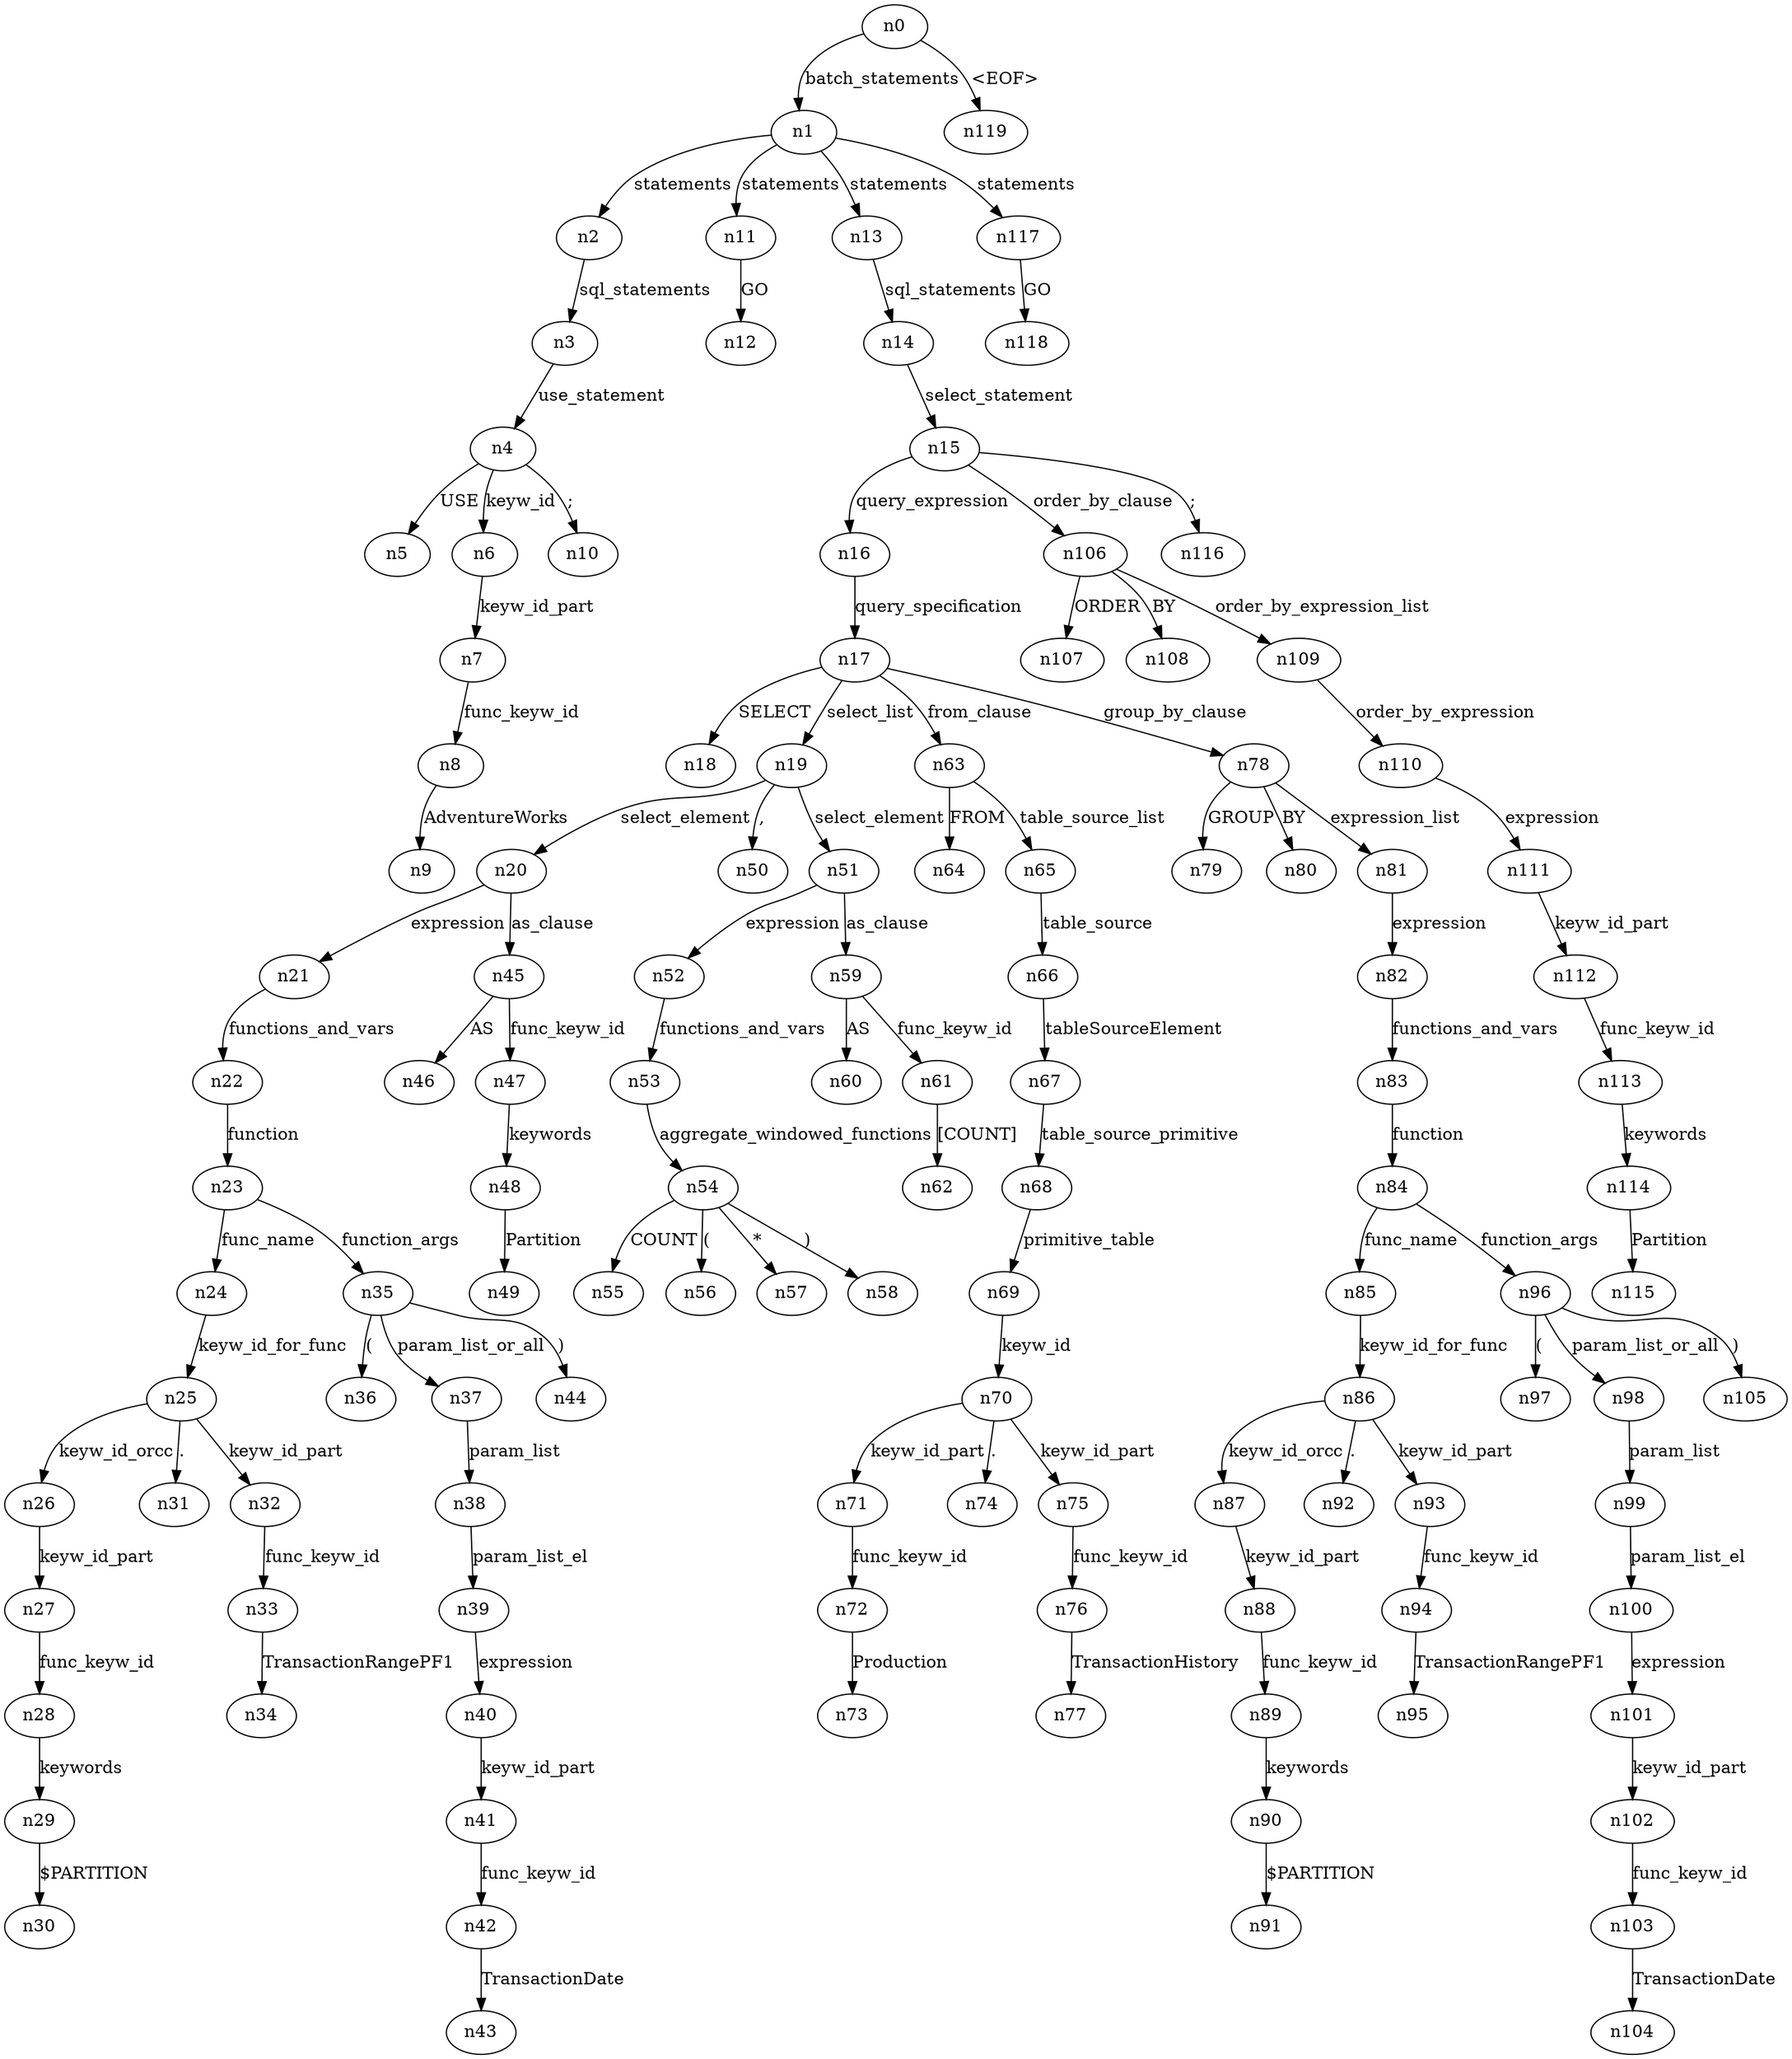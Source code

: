 digraph ParseTree {
  n0 -> n1 [label="batch_statements"];
  n1 -> n2 [label="statements"];
  n2 -> n3 [label="sql_statements"];
  n3 -> n4 [label="use_statement"];
  n4 -> n5 [label="USE"];
  n4 -> n6 [label="keyw_id"];
  n6 -> n7 [label="keyw_id_part"];
  n7 -> n8 [label="func_keyw_id"];
  n8 -> n9 [label="AdventureWorks"];
  n4 -> n10 [label=";"];
  n1 -> n11 [label="statements"];
  n11 -> n12 [label="GO"];
  n1 -> n13 [label="statements"];
  n13 -> n14 [label="sql_statements"];
  n14 -> n15 [label="select_statement"];
  n15 -> n16 [label="query_expression"];
  n16 -> n17 [label="query_specification"];
  n17 -> n18 [label="SELECT"];
  n17 -> n19 [label="select_list"];
  n19 -> n20 [label="select_element"];
  n20 -> n21 [label="expression"];
  n21 -> n22 [label="functions_and_vars"];
  n22 -> n23 [label="function"];
  n23 -> n24 [label="func_name"];
  n24 -> n25 [label="keyw_id_for_func"];
  n25 -> n26 [label="keyw_id_orcc"];
  n26 -> n27 [label="keyw_id_part"];
  n27 -> n28 [label="func_keyw_id"];
  n28 -> n29 [label="keywords"];
  n29 -> n30 [label="$PARTITION"];
  n25 -> n31 [label="."];
  n25 -> n32 [label="keyw_id_part"];
  n32 -> n33 [label="func_keyw_id"];
  n33 -> n34 [label="TransactionRangePF1"];
  n23 -> n35 [label="function_args"];
  n35 -> n36 [label="("];
  n35 -> n37 [label="param_list_or_all"];
  n37 -> n38 [label="param_list"];
  n38 -> n39 [label="param_list_el"];
  n39 -> n40 [label="expression"];
  n40 -> n41 [label="keyw_id_part"];
  n41 -> n42 [label="func_keyw_id"];
  n42 -> n43 [label="TransactionDate"];
  n35 -> n44 [label=")"];
  n20 -> n45 [label="as_clause"];
  n45 -> n46 [label="AS"];
  n45 -> n47 [label="func_keyw_id"];
  n47 -> n48 [label="keywords"];
  n48 -> n49 [label="Partition"];
  n19 -> n50 [label=","];
  n19 -> n51 [label="select_element"];
  n51 -> n52 [label="expression"];
  n52 -> n53 [label="functions_and_vars"];
  n53 -> n54 [label="aggregate_windowed_functions"];
  n54 -> n55 [label="COUNT"];
  n54 -> n56 [label="("];
  n54 -> n57 [label="*"];
  n54 -> n58 [label=")"];
  n51 -> n59 [label="as_clause"];
  n59 -> n60 [label="AS"];
  n59 -> n61 [label="func_keyw_id"];
  n61 -> n62 [label="[COUNT]"];
  n17 -> n63 [label="from_clause"];
  n63 -> n64 [label="FROM"];
  n63 -> n65 [label="table_source_list"];
  n65 -> n66 [label="table_source"];
  n66 -> n67 [label="tableSourceElement"];
  n67 -> n68 [label="table_source_primitive"];
  n68 -> n69 [label="primitive_table"];
  n69 -> n70 [label="keyw_id"];
  n70 -> n71 [label="keyw_id_part"];
  n71 -> n72 [label="func_keyw_id"];
  n72 -> n73 [label="Production"];
  n70 -> n74 [label="."];
  n70 -> n75 [label="keyw_id_part"];
  n75 -> n76 [label="func_keyw_id"];
  n76 -> n77 [label="TransactionHistory"];
  n17 -> n78 [label="group_by_clause"];
  n78 -> n79 [label="GROUP"];
  n78 -> n80 [label="BY"];
  n78 -> n81 [label="expression_list"];
  n81 -> n82 [label="expression"];
  n82 -> n83 [label="functions_and_vars"];
  n83 -> n84 [label="function"];
  n84 -> n85 [label="func_name"];
  n85 -> n86 [label="keyw_id_for_func"];
  n86 -> n87 [label="keyw_id_orcc"];
  n87 -> n88 [label="keyw_id_part"];
  n88 -> n89 [label="func_keyw_id"];
  n89 -> n90 [label="keywords"];
  n90 -> n91 [label="$PARTITION"];
  n86 -> n92 [label="."];
  n86 -> n93 [label="keyw_id_part"];
  n93 -> n94 [label="func_keyw_id"];
  n94 -> n95 [label="TransactionRangePF1"];
  n84 -> n96 [label="function_args"];
  n96 -> n97 [label="("];
  n96 -> n98 [label="param_list_or_all"];
  n98 -> n99 [label="param_list"];
  n99 -> n100 [label="param_list_el"];
  n100 -> n101 [label="expression"];
  n101 -> n102 [label="keyw_id_part"];
  n102 -> n103 [label="func_keyw_id"];
  n103 -> n104 [label="TransactionDate"];
  n96 -> n105 [label=")"];
  n15 -> n106 [label="order_by_clause"];
  n106 -> n107 [label="ORDER"];
  n106 -> n108 [label="BY"];
  n106 -> n109 [label="order_by_expression_list"];
  n109 -> n110 [label="order_by_expression"];
  n110 -> n111 [label="expression"];
  n111 -> n112 [label="keyw_id_part"];
  n112 -> n113 [label="func_keyw_id"];
  n113 -> n114 [label="keywords"];
  n114 -> n115 [label="Partition"];
  n15 -> n116 [label=";"];
  n1 -> n117 [label="statements"];
  n117 -> n118 [label="GO"];
  n0 -> n119 [label="<EOF>"];
}